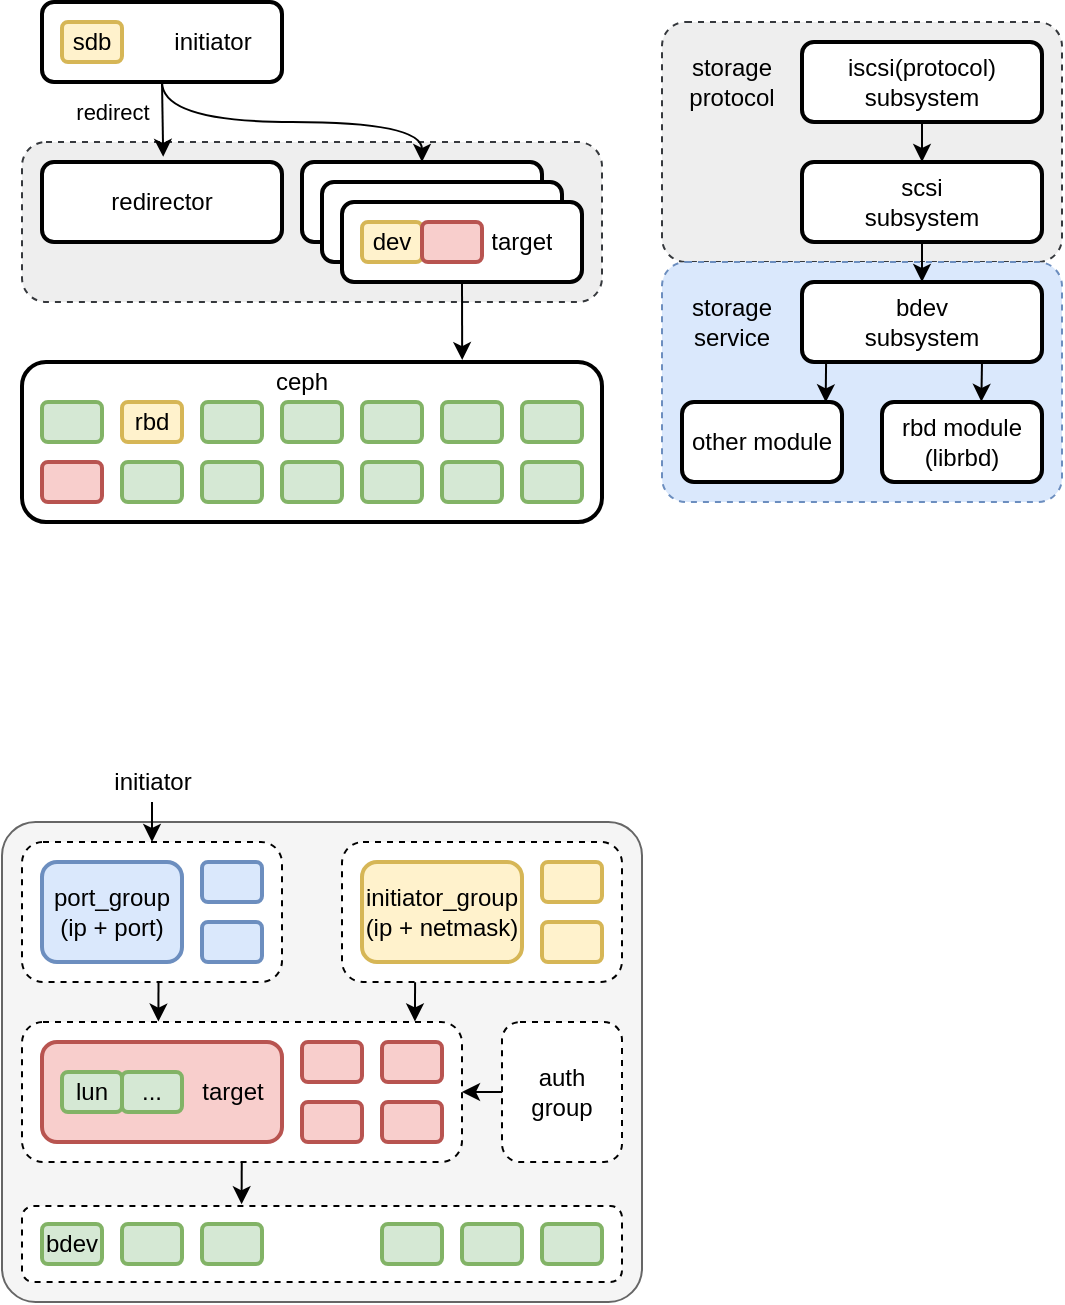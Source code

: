 <mxfile version="17.1.2" type="github" pages="3">
  <diagram id="i9xB6vIa-M3ynYu9pXNj" name="spdk_ceph">
    <mxGraphModel dx="677" dy="425" grid="1" gridSize="10" guides="1" tooltips="1" connect="1" arrows="1" fold="1" page="1" pageScale="1" pageWidth="827" pageHeight="1169" math="0" shadow="0">
      <root>
        <mxCell id="KVv1kEaTQHlU4v2rQUdV-0" />
        <mxCell id="KVv1kEaTQHlU4v2rQUdV-1" parent="KVv1kEaTQHlU4v2rQUdV-0" />
        <mxCell id="cXr7WVBPz9ogLk4yMUwH-47" value="" style="rounded=1;whiteSpace=wrap;html=1;strokeWidth=1;fillWeight=4;hachureGap=8;hachureAngle=45;sketch=0;shadow=0;fontSize=12;arcSize=7;fillColor=#f5f5f5;fontColor=#333333;strokeColor=#666666;" parent="KVv1kEaTQHlU4v2rQUdV-1" vertex="1">
          <mxGeometry x="30" y="470" width="320" height="240" as="geometry" />
        </mxCell>
        <mxCell id="0sue6VcQbt1Bg0ZOExd2-22" value="" style="edgeStyle=none;rounded=0;sketch=0;orthogonalLoop=1;jettySize=auto;html=1;entryX=0.366;entryY=-0.023;entryDx=0;entryDy=0;entryPerimeter=0;" edge="1" parent="KVv1kEaTQHlU4v2rQUdV-1" source="0sue6VcQbt1Bg0ZOExd2-10" target="cXr7WVBPz9ogLk4yMUwH-50">
          <mxGeometry relative="1" as="geometry">
            <mxPoint x="150" y="660" as="targetPoint" />
          </mxGeometry>
        </mxCell>
        <mxCell id="0sue6VcQbt1Bg0ZOExd2-10" value="" style="rounded=1;whiteSpace=wrap;html=1;strokeWidth=1;fillWeight=4;hachureGap=8;hachureAngle=45;sketch=0;shadow=0;fontSize=12;dashed=1;" vertex="1" parent="KVv1kEaTQHlU4v2rQUdV-1">
          <mxGeometry x="40" y="570" width="220" height="70" as="geometry" />
        </mxCell>
        <mxCell id="0sue6VcQbt1Bg0ZOExd2-15" style="edgeStyle=none;rounded=0;sketch=0;orthogonalLoop=1;jettySize=auto;html=1;entryX=0.31;entryY=-0.003;entryDx=0;entryDy=0;entryPerimeter=0;exitX=0.525;exitY=1;exitDx=0;exitDy=0;exitPerimeter=0;" edge="1" parent="KVv1kEaTQHlU4v2rQUdV-1" source="0sue6VcQbt1Bg0ZOExd2-7" target="0sue6VcQbt1Bg0ZOExd2-10">
          <mxGeometry relative="1" as="geometry" />
        </mxCell>
        <mxCell id="0sue6VcQbt1Bg0ZOExd2-7" value="" style="rounded=1;whiteSpace=wrap;html=1;strokeWidth=1;fillWeight=4;hachureGap=8;hachureAngle=45;sketch=0;shadow=0;fontSize=12;dashed=1;" vertex="1" parent="KVv1kEaTQHlU4v2rQUdV-1">
          <mxGeometry x="40" y="480" width="130" height="70" as="geometry" />
        </mxCell>
        <mxCell id="jMSZclvPMDg9KpN3KZ3v-12" value="" style="rounded=1;whiteSpace=wrap;html=1;strokeWidth=2;fillWeight=4;hachureGap=8;hachureAngle=45;sketch=0;shadow=0;fontSize=12;fillColor=#f8cecc;strokeColor=#b85450;" vertex="1" parent="KVv1kEaTQHlU4v2rQUdV-1">
          <mxGeometry x="50" y="580" width="120" height="50" as="geometry" />
        </mxCell>
        <mxCell id="Koe82VBvhuAH663OS3Ru-2" value="" style="rounded=1;whiteSpace=wrap;html=1;strokeWidth=1;fillWeight=4;hachureGap=8;hachureAngle=45;sketch=0;shadow=0;fontSize=12;dashed=1;fillColor=#eeeeee;strokeColor=#36393d;" vertex="1" parent="KVv1kEaTQHlU4v2rQUdV-1">
          <mxGeometry x="40" y="130" width="290" height="80" as="geometry" />
        </mxCell>
        <mxCell id="iyDkHT15qDth0Hbrwp5u-0" value="" style="rounded=1;whiteSpace=wrap;html=1;strokeWidth=1;fillWeight=4;hachureGap=8;hachureAngle=45;sketch=0;shadow=0;fontSize=12;arcSize=10;dashed=1;fillColor=#eeeeee;strokeColor=#36393d;" parent="KVv1kEaTQHlU4v2rQUdV-1" vertex="1">
          <mxGeometry x="360" y="70" width="200" height="120" as="geometry" />
        </mxCell>
        <mxCell id="8o0k4oYvMyt-2cOQT7aP-73" value="" style="rounded=1;whiteSpace=wrap;html=1;strokeWidth=1;fillWeight=4;hachureGap=8;hachureAngle=45;sketch=0;shadow=0;fontSize=12;arcSize=10;glass=0;strokeColor=#6c8ebf;dashed=1;fillColor=#dae8fc;" parent="KVv1kEaTQHlU4v2rQUdV-1" vertex="1">
          <mxGeometry x="360" y="190" width="200" height="120" as="geometry" />
        </mxCell>
        <mxCell id="8o0k4oYvMyt-2cOQT7aP-78" style="edgeStyle=orthogonalEdgeStyle;curved=1;rounded=0;sketch=0;orthogonalLoop=1;jettySize=auto;html=1;entryX=0.5;entryY=0;entryDx=0;entryDy=0;" parent="KVv1kEaTQHlU4v2rQUdV-1" source="8o0k4oYvMyt-2cOQT7aP-75" target="8o0k4oYvMyt-2cOQT7aP-77" edge="1">
          <mxGeometry relative="1" as="geometry" />
        </mxCell>
        <mxCell id="8o0k4oYvMyt-2cOQT7aP-75" value="iscsi(protocol)&lt;br&gt;subsystem" style="rounded=1;whiteSpace=wrap;html=1;strokeWidth=2;fillWeight=4;hachureGap=8;hachureAngle=45;sketch=0;shadow=0;fontSize=12;fontColor=#000000;fillColor=#FFFFFF;" parent="KVv1kEaTQHlU4v2rQUdV-1" vertex="1">
          <mxGeometry x="430" y="80" width="120" height="40" as="geometry" />
        </mxCell>
        <UserObject label="storage&lt;br&gt;protocol" placeholders="1" name="Variable" id="8o0k4oYvMyt-2cOQT7aP-76">
          <mxCell style="text;html=1;strokeColor=none;fillColor=none;align=center;verticalAlign=middle;whiteSpace=wrap;overflow=hidden;" parent="KVv1kEaTQHlU4v2rQUdV-1" vertex="1">
            <mxGeometry x="370" y="80" width="50" height="40" as="geometry" />
          </mxCell>
        </UserObject>
        <mxCell id="8o0k4oYvMyt-2cOQT7aP-80" style="edgeStyle=orthogonalEdgeStyle;curved=1;rounded=0;sketch=0;orthogonalLoop=1;jettySize=auto;html=1;entryX=0.5;entryY=0;entryDx=0;entryDy=0;" parent="KVv1kEaTQHlU4v2rQUdV-1" source="8o0k4oYvMyt-2cOQT7aP-77" target="8o0k4oYvMyt-2cOQT7aP-79" edge="1">
          <mxGeometry relative="1" as="geometry" />
        </mxCell>
        <mxCell id="8o0k4oYvMyt-2cOQT7aP-77" value="scsi&lt;br&gt;subsystem" style="rounded=1;whiteSpace=wrap;html=1;strokeWidth=2;fillWeight=4;hachureGap=8;hachureAngle=45;sketch=0;shadow=0;fontSize=12;fontColor=#000000;fillColor=#FFFFFF;" parent="KVv1kEaTQHlU4v2rQUdV-1" vertex="1">
          <mxGeometry x="430" y="140" width="120" height="40" as="geometry" />
        </mxCell>
        <mxCell id="8o0k4oYvMyt-2cOQT7aP-84" style="edgeStyle=orthogonalEdgeStyle;rounded=0;sketch=0;orthogonalLoop=1;jettySize=auto;html=1;curved=1;exitX=0.167;exitY=1.005;exitDx=0;exitDy=0;entryX=0.898;entryY=0.005;entryDx=0;entryDy=0;exitPerimeter=0;entryPerimeter=0;" parent="KVv1kEaTQHlU4v2rQUdV-1" target="8o0k4oYvMyt-2cOQT7aP-82" edge="1">
          <mxGeometry relative="1" as="geometry">
            <mxPoint x="442.04" y="240.2" as="sourcePoint" />
            <mxPoint x="441.52" y="263.24" as="targetPoint" />
          </mxGeometry>
        </mxCell>
        <mxCell id="8o0k4oYvMyt-2cOQT7aP-85" style="edgeStyle=orthogonalEdgeStyle;curved=1;rounded=0;sketch=0;orthogonalLoop=1;jettySize=auto;html=1;exitX=0.75;exitY=1;exitDx=0;exitDy=0;entryX=0.621;entryY=-0.003;entryDx=0;entryDy=0;entryPerimeter=0;" parent="KVv1kEaTQHlU4v2rQUdV-1" source="8o0k4oYvMyt-2cOQT7aP-79" target="8o0k4oYvMyt-2cOQT7aP-83" edge="1">
          <mxGeometry relative="1" as="geometry">
            <mxPoint x="490" y="241" as="sourcePoint" />
            <mxPoint x="477" y="259" as="targetPoint" />
            <Array as="points" />
          </mxGeometry>
        </mxCell>
        <mxCell id="8o0k4oYvMyt-2cOQT7aP-79" value="bdev&lt;br&gt;subsystem" style="rounded=1;whiteSpace=wrap;html=1;strokeWidth=2;fillWeight=4;hachureGap=8;hachureAngle=45;sketch=0;shadow=0;fontSize=12;fontColor=#000000;fillColor=#FFFFFF;" parent="KVv1kEaTQHlU4v2rQUdV-1" vertex="1">
          <mxGeometry x="430" y="200" width="120" height="40" as="geometry" />
        </mxCell>
        <UserObject label="storage&lt;br&gt;service" placeholders="1" name="Variable" id="8o0k4oYvMyt-2cOQT7aP-81">
          <mxCell style="text;html=1;strokeColor=none;fillColor=none;align=center;verticalAlign=middle;whiteSpace=wrap;overflow=hidden;" parent="KVv1kEaTQHlU4v2rQUdV-1" vertex="1">
            <mxGeometry x="370" y="200" width="50" height="40" as="geometry" />
          </mxCell>
        </UserObject>
        <mxCell id="8o0k4oYvMyt-2cOQT7aP-82" value="other module" style="rounded=1;whiteSpace=wrap;html=1;strokeWidth=2;fillWeight=4;hachureGap=8;hachureAngle=45;sketch=0;shadow=0;fontSize=12;fontColor=#000000;fillColor=#FFFFFF;" parent="KVv1kEaTQHlU4v2rQUdV-1" vertex="1">
          <mxGeometry x="370" y="260" width="80" height="40" as="geometry" />
        </mxCell>
        <mxCell id="8o0k4oYvMyt-2cOQT7aP-83" value="rbd module&lt;br&gt;(librbd)" style="rounded=1;whiteSpace=wrap;html=1;strokeWidth=2;fillWeight=4;hachureGap=8;hachureAngle=45;sketch=0;shadow=0;fontSize=12;fontColor=#000000;fillColor=#FFFFFF;" parent="KVv1kEaTQHlU4v2rQUdV-1" vertex="1">
          <mxGeometry x="470" y="260" width="80" height="40" as="geometry" />
        </mxCell>
        <mxCell id="cXr7WVBPz9ogLk4yMUwH-32" value="port_group&lt;br&gt;(ip + port)" style="rounded=1;whiteSpace=wrap;html=1;strokeWidth=2;fillWeight=4;hachureGap=8;hachureAngle=45;sketch=0;shadow=0;fontSize=12;fillColor=#dae8fc;strokeColor=#6c8ebf;" parent="KVv1kEaTQHlU4v2rQUdV-1" vertex="1">
          <mxGeometry x="50" y="490" width="70" height="50" as="geometry" />
        </mxCell>
        <mxCell id="0sue6VcQbt1Bg0ZOExd2-16" style="edgeStyle=none;rounded=0;sketch=0;orthogonalLoop=1;jettySize=auto;html=1;entryX=0.893;entryY=-0.004;entryDx=0;entryDy=0;entryPerimeter=0;exitX=0.261;exitY=1.002;exitDx=0;exitDy=0;exitPerimeter=0;" edge="1" parent="KVv1kEaTQHlU4v2rQUdV-1" source="cXr7WVBPz9ogLk4yMUwH-34" target="0sue6VcQbt1Bg0ZOExd2-10">
          <mxGeometry relative="1" as="geometry" />
        </mxCell>
        <mxCell id="cXr7WVBPz9ogLk4yMUwH-34" value="" style="rounded=1;whiteSpace=wrap;html=1;strokeWidth=1;fillWeight=4;hachureGap=8;hachureAngle=45;sketch=0;shadow=0;fontSize=12;fontColor=#000000;fillColor=#FFFFFF;dashed=1;" parent="KVv1kEaTQHlU4v2rQUdV-1" vertex="1">
          <mxGeometry x="200" y="480" width="140" height="70" as="geometry" />
        </mxCell>
        <mxCell id="cXr7WVBPz9ogLk4yMUwH-33" value="initiator_group&lt;br&gt;(ip + netmask)" style="rounded=1;whiteSpace=wrap;html=1;strokeWidth=2;fillWeight=4;hachureGap=8;hachureAngle=45;sketch=0;shadow=0;fontSize=12;fillColor=#fff2cc;strokeColor=#d6b656;" parent="KVv1kEaTQHlU4v2rQUdV-1" vertex="1">
          <mxGeometry x="210" y="490" width="80" height="50" as="geometry" />
        </mxCell>
        <mxCell id="cXr7WVBPz9ogLk4yMUwH-50" value="" style="rounded=1;whiteSpace=wrap;html=1;strokeWidth=1;fillWeight=1;hachureGap=4;hachureAngle=45;sketch=0;shadow=0;fontSize=12;dashed=1;" parent="KVv1kEaTQHlU4v2rQUdV-1" vertex="1">
          <mxGeometry x="40" y="662" width="300" height="38" as="geometry" />
        </mxCell>
        <mxCell id="8o0k4oYvMyt-2cOQT7aP-2" value="" style="rounded=1;whiteSpace=wrap;html=1;strokeWidth=2;fillWeight=4;hachureGap=8;hachureAngle=45;sketch=0;shadow=0;fontSize=12;" parent="KVv1kEaTQHlU4v2rQUdV-1" vertex="1">
          <mxGeometry x="50" y="60" width="120" height="40" as="geometry" />
        </mxCell>
        <mxCell id="8o0k4oYvMyt-2cOQT7aP-3" value="redirector" style="rounded=1;whiteSpace=wrap;html=1;strokeWidth=2;fillWeight=4;hachureGap=8;hachureAngle=45;sketch=0;shadow=0;fontSize=12;" parent="KVv1kEaTQHlU4v2rQUdV-1" vertex="1">
          <mxGeometry x="50" y="140" width="120" height="40" as="geometry" />
        </mxCell>
        <mxCell id="8o0k4oYvMyt-2cOQT7aP-7" style="edgeStyle=orthogonalEdgeStyle;rounded=0;orthogonalLoop=1;jettySize=auto;html=1;entryX=0.505;entryY=-0.065;entryDx=0;entryDy=0;entryPerimeter=0;curved=1;sketch=0;exitX=0.5;exitY=1;exitDx=0;exitDy=0;" parent="KVv1kEaTQHlU4v2rQUdV-1" source="8o0k4oYvMyt-2cOQT7aP-2" target="8o0k4oYvMyt-2cOQT7aP-3" edge="1">
          <mxGeometry x="40" y="40" as="geometry" />
        </mxCell>
        <mxCell id="8o0k4oYvMyt-2cOQT7aP-12" value="redirect" style="edgeLabel;html=1;align=center;verticalAlign=middle;resizable=0;points=[];" parent="8o0k4oYvMyt-2cOQT7aP-7" vertex="1" connectable="0">
          <mxGeometry x="-0.133" y="-4" relative="1" as="geometry">
            <mxPoint x="-22" y="-1" as="offset" />
          </mxGeometry>
        </mxCell>
        <mxCell id="8o0k4oYvMyt-2cOQT7aP-4" value="" style="rounded=1;whiteSpace=wrap;html=1;strokeWidth=2;fillWeight=4;hachureGap=8;hachureAngle=45;sketch=0;shadow=0;fontSize=12;fontColor=#000000;fillColor=#FFFFFF;" parent="KVv1kEaTQHlU4v2rQUdV-1" vertex="1">
          <mxGeometry x="180" y="140" width="120" height="40" as="geometry" />
        </mxCell>
        <mxCell id="8o0k4oYvMyt-2cOQT7aP-8" style="edgeStyle=orthogonalEdgeStyle;curved=1;rounded=0;sketch=0;orthogonalLoop=1;jettySize=auto;html=1;entryX=0.5;entryY=0;entryDx=0;entryDy=0;exitX=0.5;exitY=1;exitDx=0;exitDy=0;" parent="KVv1kEaTQHlU4v2rQUdV-1" source="8o0k4oYvMyt-2cOQT7aP-2" target="8o0k4oYvMyt-2cOQT7aP-4" edge="1">
          <mxGeometry x="40" y="40" as="geometry" />
        </mxCell>
        <mxCell id="8o0k4oYvMyt-2cOQT7aP-5" value="" style="rounded=1;whiteSpace=wrap;html=1;strokeWidth=2;fillWeight=4;hachureGap=8;hachureAngle=45;sketch=0;shadow=0;fontSize=12;fontColor=#000000;fillColor=#FFFFFF;" parent="KVv1kEaTQHlU4v2rQUdV-1" vertex="1">
          <mxGeometry x="190" y="150" width="120" height="40" as="geometry" />
        </mxCell>
        <mxCell id="8o0k4oYvMyt-2cOQT7aP-6" value="" style="rounded=1;whiteSpace=wrap;html=1;strokeWidth=2;fillWeight=4;hachureGap=8;hachureAngle=45;sketch=0;shadow=0;fontSize=12;fontColor=#000000;fillColor=#FFFFFF;" parent="KVv1kEaTQHlU4v2rQUdV-1" vertex="1">
          <mxGeometry x="200" y="160" width="120" height="40" as="geometry" />
        </mxCell>
        <mxCell id="8o0k4oYvMyt-2cOQT7aP-9" value="" style="rounded=1;whiteSpace=wrap;html=1;strokeWidth=2;fillWeight=4;hachureGap=8;hachureAngle=45;sketch=0;shadow=0;fontSize=12;fontColor=#000000;fillColor=#FFFFFF;" parent="KVv1kEaTQHlU4v2rQUdV-1" vertex="1">
          <mxGeometry x="40" y="240" width="290" height="80" as="geometry" />
        </mxCell>
        <mxCell id="8o0k4oYvMyt-2cOQT7aP-11" style="edgeStyle=orthogonalEdgeStyle;curved=1;rounded=0;sketch=0;orthogonalLoop=1;jettySize=auto;html=1;entryX=0.759;entryY=-0.012;entryDx=0;entryDy=0;entryPerimeter=0;" parent="KVv1kEaTQHlU4v2rQUdV-1" source="8o0k4oYvMyt-2cOQT7aP-6" target="8o0k4oYvMyt-2cOQT7aP-9" edge="1">
          <mxGeometry x="40" y="40" as="geometry" />
        </mxCell>
        <UserObject label="ceph" placeholders="1" name="Variable" id="8o0k4oYvMyt-2cOQT7aP-13">
          <mxCell style="text;html=1;strokeColor=none;fillColor=none;align=center;verticalAlign=middle;whiteSpace=wrap;overflow=hidden;" parent="KVv1kEaTQHlU4v2rQUdV-1" vertex="1">
            <mxGeometry x="160" y="240" width="40" height="20" as="geometry" />
          </mxCell>
        </UserObject>
        <mxCell id="8o0k4oYvMyt-2cOQT7aP-15" value="" style="rounded=1;whiteSpace=wrap;html=1;strokeWidth=2;fillWeight=1;hachureGap=4;hachureAngle=45;sketch=0;shadow=0;fontSize=12;fillColor=#d5e8d4;strokeColor=#82b366;" parent="KVv1kEaTQHlU4v2rQUdV-1" vertex="1">
          <mxGeometry x="50" y="260" width="30" height="20" as="geometry" />
        </mxCell>
        <mxCell id="8o0k4oYvMyt-2cOQT7aP-16" value="" style="rounded=1;whiteSpace=wrap;html=1;strokeWidth=2;fillWeight=1;hachureGap=4;hachureAngle=45;sketch=0;shadow=0;fontSize=12;fillColor=#f8cecc;strokeColor=#b85450;" parent="KVv1kEaTQHlU4v2rQUdV-1" vertex="1">
          <mxGeometry x="50" y="290" width="30" height="20" as="geometry" />
        </mxCell>
        <mxCell id="8o0k4oYvMyt-2cOQT7aP-17" value="rbd" style="rounded=1;whiteSpace=wrap;html=1;strokeWidth=2;fillWeight=1;hachureGap=4;hachureAngle=45;sketch=0;shadow=0;fontSize=12;fillColor=#fff2cc;strokeColor=#d6b656;" parent="KVv1kEaTQHlU4v2rQUdV-1" vertex="1">
          <mxGeometry x="90" y="260" width="30" height="20" as="geometry" />
        </mxCell>
        <mxCell id="8o0k4oYvMyt-2cOQT7aP-40" value="dev" style="rounded=1;whiteSpace=wrap;html=1;strokeWidth=2;fillWeight=1;hachureGap=4;hachureAngle=45;sketch=0;shadow=0;fontSize=12;fillColor=#fff2cc;strokeColor=#d6b656;" parent="KVv1kEaTQHlU4v2rQUdV-1" vertex="1">
          <mxGeometry x="210" y="170" width="30" height="20" as="geometry" />
        </mxCell>
        <mxCell id="8o0k4oYvMyt-2cOQT7aP-41" value="" style="rounded=1;whiteSpace=wrap;html=1;strokeWidth=2;fillWeight=1;hachureGap=4;hachureAngle=45;sketch=0;shadow=0;fontSize=12;fillColor=#f8cecc;strokeColor=#b85450;" parent="KVv1kEaTQHlU4v2rQUdV-1" vertex="1">
          <mxGeometry x="240" y="170" width="30" height="20" as="geometry" />
        </mxCell>
        <UserObject label="target" placeholders="1" name="Variable" id="8o0k4oYvMyt-2cOQT7aP-43">
          <mxCell style="text;html=1;strokeColor=none;fillColor=none;align=center;verticalAlign=middle;whiteSpace=wrap;overflow=hidden;" parent="KVv1kEaTQHlU4v2rQUdV-1" vertex="1">
            <mxGeometry x="270" y="170" width="40" height="20" as="geometry" />
          </mxCell>
        </UserObject>
        <mxCell id="8o0k4oYvMyt-2cOQT7aP-44" value="sdb" style="rounded=1;whiteSpace=wrap;html=1;strokeWidth=2;fillWeight=1;hachureGap=4;hachureAngle=45;sketch=0;shadow=0;fontSize=12;fillColor=#fff2cc;strokeColor=#d6b656;" parent="KVv1kEaTQHlU4v2rQUdV-1" vertex="1">
          <mxGeometry x="60" y="70" width="30" height="20" as="geometry" />
        </mxCell>
        <mxCell id="cXr7WVBPz9ogLk4yMUwH-65" value="initiator" style="text;html=1;align=center;verticalAlign=middle;resizable=0;points=[];autosize=1;strokeColor=none;" parent="KVv1kEaTQHlU4v2rQUdV-1" vertex="1">
          <mxGeometry x="110" y="70" width="50" height="20" as="geometry" />
        </mxCell>
        <mxCell id="Koe82VBvhuAH663OS3Ru-3" value="" style="rounded=1;whiteSpace=wrap;html=1;strokeWidth=2;fillWeight=1;hachureGap=4;hachureAngle=45;sketch=0;shadow=0;fontSize=12;fillColor=#d5e8d4;strokeColor=#82b366;" vertex="1" parent="KVv1kEaTQHlU4v2rQUdV-1">
          <mxGeometry x="130" y="260" width="30" height="20" as="geometry" />
        </mxCell>
        <mxCell id="Koe82VBvhuAH663OS3Ru-4" value="" style="rounded=1;whiteSpace=wrap;html=1;strokeWidth=2;fillWeight=1;hachureGap=4;hachureAngle=45;sketch=0;shadow=0;fontSize=12;fillColor=#d5e8d4;strokeColor=#82b366;" vertex="1" parent="KVv1kEaTQHlU4v2rQUdV-1">
          <mxGeometry x="170" y="260" width="30" height="20" as="geometry" />
        </mxCell>
        <mxCell id="Koe82VBvhuAH663OS3Ru-5" value="" style="rounded=1;whiteSpace=wrap;html=1;strokeWidth=2;fillWeight=1;hachureGap=4;hachureAngle=45;sketch=0;shadow=0;fontSize=12;fillColor=#d5e8d4;strokeColor=#82b366;" vertex="1" parent="KVv1kEaTQHlU4v2rQUdV-1">
          <mxGeometry x="210" y="260" width="30" height="20" as="geometry" />
        </mxCell>
        <mxCell id="Koe82VBvhuAH663OS3Ru-6" value="" style="rounded=1;whiteSpace=wrap;html=1;strokeWidth=2;fillWeight=1;hachureGap=4;hachureAngle=45;sketch=0;shadow=0;fontSize=12;fillColor=#d5e8d4;strokeColor=#82b366;" vertex="1" parent="KVv1kEaTQHlU4v2rQUdV-1">
          <mxGeometry x="250" y="260" width="30" height="20" as="geometry" />
        </mxCell>
        <mxCell id="Koe82VBvhuAH663OS3Ru-7" value="" style="rounded=1;whiteSpace=wrap;html=1;strokeWidth=2;fillWeight=1;hachureGap=4;hachureAngle=45;sketch=0;shadow=0;fontSize=12;fillColor=#d5e8d4;strokeColor=#82b366;" vertex="1" parent="KVv1kEaTQHlU4v2rQUdV-1">
          <mxGeometry x="290" y="260" width="30" height="20" as="geometry" />
        </mxCell>
        <mxCell id="Koe82VBvhuAH663OS3Ru-8" value="" style="rounded=1;whiteSpace=wrap;html=1;strokeWidth=2;fillWeight=1;hachureGap=4;hachureAngle=45;sketch=0;shadow=0;fontSize=12;fillColor=#d5e8d4;strokeColor=#82b366;" vertex="1" parent="KVv1kEaTQHlU4v2rQUdV-1">
          <mxGeometry x="90" y="290" width="30" height="20" as="geometry" />
        </mxCell>
        <mxCell id="Koe82VBvhuAH663OS3Ru-9" value="" style="rounded=1;whiteSpace=wrap;html=1;strokeWidth=2;fillWeight=1;hachureGap=4;hachureAngle=45;sketch=0;shadow=0;fontSize=12;fillColor=#d5e8d4;strokeColor=#82b366;" vertex="1" parent="KVv1kEaTQHlU4v2rQUdV-1">
          <mxGeometry x="130" y="290" width="30" height="20" as="geometry" />
        </mxCell>
        <mxCell id="Koe82VBvhuAH663OS3Ru-10" value="" style="rounded=1;whiteSpace=wrap;html=1;strokeWidth=2;fillWeight=1;hachureGap=4;hachureAngle=45;sketch=0;shadow=0;fontSize=12;fillColor=#d5e8d4;strokeColor=#82b366;" vertex="1" parent="KVv1kEaTQHlU4v2rQUdV-1">
          <mxGeometry x="170" y="290" width="30" height="20" as="geometry" />
        </mxCell>
        <mxCell id="Koe82VBvhuAH663OS3Ru-11" value="" style="rounded=1;whiteSpace=wrap;html=1;strokeWidth=2;fillWeight=1;hachureGap=4;hachureAngle=45;sketch=0;shadow=0;fontSize=12;fillColor=#d5e8d4;strokeColor=#82b366;" vertex="1" parent="KVv1kEaTQHlU4v2rQUdV-1">
          <mxGeometry x="210" y="290" width="30" height="20" as="geometry" />
        </mxCell>
        <mxCell id="Koe82VBvhuAH663OS3Ru-12" value="" style="rounded=1;whiteSpace=wrap;html=1;strokeWidth=2;fillWeight=1;hachureGap=4;hachureAngle=45;sketch=0;shadow=0;fontSize=12;fillColor=#d5e8d4;strokeColor=#82b366;" vertex="1" parent="KVv1kEaTQHlU4v2rQUdV-1">
          <mxGeometry x="250" y="290" width="30" height="20" as="geometry" />
        </mxCell>
        <mxCell id="Koe82VBvhuAH663OS3Ru-13" value="" style="rounded=1;whiteSpace=wrap;html=1;strokeWidth=2;fillWeight=1;hachureGap=4;hachureAngle=45;sketch=0;shadow=0;fontSize=12;fillColor=#d5e8d4;strokeColor=#82b366;" vertex="1" parent="KVv1kEaTQHlU4v2rQUdV-1">
          <mxGeometry x="290" y="290" width="30" height="20" as="geometry" />
        </mxCell>
        <mxCell id="0sue6VcQbt1Bg0ZOExd2-21" value="" style="edgeStyle=none;rounded=0;sketch=0;orthogonalLoop=1;jettySize=auto;html=1;entryX=1;entryY=0.5;entryDx=0;entryDy=0;" edge="1" parent="KVv1kEaTQHlU4v2rQUdV-1" source="jMSZclvPMDg9KpN3KZ3v-10" target="0sue6VcQbt1Bg0ZOExd2-10">
          <mxGeometry relative="1" as="geometry" />
        </mxCell>
        <mxCell id="jMSZclvPMDg9KpN3KZ3v-10" value="auth&lt;br&gt;group" style="rounded=1;whiteSpace=wrap;html=1;strokeWidth=1;fillWeight=4;hachureGap=8;hachureAngle=45;sketch=0;shadow=0;fontSize=12;fontColor=#000000;fillColor=#FFFFFF;dashed=1;" vertex="1" parent="KVv1kEaTQHlU4v2rQUdV-1">
          <mxGeometry x="280" y="570" width="60" height="70" as="geometry" />
        </mxCell>
        <mxCell id="cXr7WVBPz9ogLk4yMUwH-42" value="lun" style="rounded=1;whiteSpace=wrap;html=1;strokeWidth=2;fillWeight=1;hachureGap=4;hachureAngle=45;sketch=0;shadow=0;fontSize=12;fillColor=#d5e8d4;strokeColor=#82b366;" parent="KVv1kEaTQHlU4v2rQUdV-1" vertex="1">
          <mxGeometry x="60" y="595" width="30" height="20" as="geometry" />
        </mxCell>
        <mxCell id="cXr7WVBPz9ogLk4yMUwH-45" value="..." style="rounded=1;whiteSpace=wrap;html=1;strokeWidth=2;fillWeight=1;hachureGap=4;hachureAngle=45;sketch=0;shadow=0;fontSize=12;fillColor=#d5e8d4;strokeColor=#82b366;" parent="KVv1kEaTQHlU4v2rQUdV-1" vertex="1">
          <mxGeometry x="90" y="595" width="30" height="20" as="geometry" />
        </mxCell>
        <mxCell id="cXr7WVBPz9ogLk4yMUwH-44" value="target" style="text;html=1;align=center;verticalAlign=middle;resizable=0;points=[];autosize=1;strokeColor=none;" parent="KVv1kEaTQHlU4v2rQUdV-1" vertex="1">
          <mxGeometry x="120" y="595" width="50" height="20" as="geometry" />
        </mxCell>
        <mxCell id="0sue6VcQbt1Bg0ZOExd2-0" value="" style="rounded=1;whiteSpace=wrap;html=1;strokeWidth=2;fillWeight=1;hachureGap=4;hachureAngle=45;sketch=0;shadow=0;fontSize=12;fillColor=#d5e8d4;strokeColor=#82b366;" vertex="1" parent="KVv1kEaTQHlU4v2rQUdV-1">
          <mxGeometry x="220" y="671" width="30" height="20" as="geometry" />
        </mxCell>
        <mxCell id="0sue6VcQbt1Bg0ZOExd2-1" value="" style="rounded=1;whiteSpace=wrap;html=1;strokeWidth=2;fillWeight=1;hachureGap=4;hachureAngle=45;sketch=0;shadow=0;fontSize=12;fillColor=#d5e8d4;strokeColor=#82b366;" vertex="1" parent="KVv1kEaTQHlU4v2rQUdV-1">
          <mxGeometry x="260" y="671" width="30" height="20" as="geometry" />
        </mxCell>
        <mxCell id="0sue6VcQbt1Bg0ZOExd2-2" value="" style="rounded=1;whiteSpace=wrap;html=1;strokeWidth=2;fillWeight=1;hachureGap=4;hachureAngle=45;sketch=0;shadow=0;fontSize=12;fillColor=#d5e8d4;strokeColor=#82b366;" vertex="1" parent="KVv1kEaTQHlU4v2rQUdV-1">
          <mxGeometry x="300" y="671" width="30" height="20" as="geometry" />
        </mxCell>
        <mxCell id="0sue6VcQbt1Bg0ZOExd2-4" value="" style="rounded=1;whiteSpace=wrap;html=1;strokeWidth=2;fillWeight=1;hachureGap=4;hachureAngle=45;sketch=0;shadow=0;fontSize=12;fillColor=#dae8fc;strokeColor=#6c8ebf;" vertex="1" parent="KVv1kEaTQHlU4v2rQUdV-1">
          <mxGeometry x="130" y="490" width="30" height="20" as="geometry" />
        </mxCell>
        <mxCell id="0sue6VcQbt1Bg0ZOExd2-5" value="" style="rounded=1;whiteSpace=wrap;html=1;strokeWidth=2;fillWeight=1;hachureGap=4;hachureAngle=45;sketch=0;shadow=0;fontSize=12;fillColor=#dae8fc;strokeColor=#6c8ebf;" vertex="1" parent="KVv1kEaTQHlU4v2rQUdV-1">
          <mxGeometry x="130" y="520" width="30" height="20" as="geometry" />
        </mxCell>
        <mxCell id="0sue6VcQbt1Bg0ZOExd2-8" value="" style="rounded=1;whiteSpace=wrap;html=1;strokeWidth=2;fillWeight=1;hachureGap=4;hachureAngle=45;sketch=0;shadow=0;fontSize=12;fillColor=#fff2cc;strokeColor=#d6b656;" vertex="1" parent="KVv1kEaTQHlU4v2rQUdV-1">
          <mxGeometry x="300" y="490" width="30" height="20" as="geometry" />
        </mxCell>
        <mxCell id="0sue6VcQbt1Bg0ZOExd2-9" value="" style="rounded=1;whiteSpace=wrap;html=1;strokeWidth=2;fillWeight=1;hachureGap=4;hachureAngle=45;sketch=0;shadow=0;fontSize=12;fillColor=#fff2cc;strokeColor=#d6b656;" vertex="1" parent="KVv1kEaTQHlU4v2rQUdV-1">
          <mxGeometry x="300" y="520" width="30" height="20" as="geometry" />
        </mxCell>
        <mxCell id="0sue6VcQbt1Bg0ZOExd2-11" value="bdev" style="rounded=1;whiteSpace=wrap;html=1;strokeWidth=2;fillWeight=1;hachureGap=4;hachureAngle=45;sketch=0;shadow=0;fontSize=12;fillColor=#d5e8d4;strokeColor=#82b366;" vertex="1" parent="KVv1kEaTQHlU4v2rQUdV-1">
          <mxGeometry x="50" y="671" width="30" height="20" as="geometry" />
        </mxCell>
        <mxCell id="0sue6VcQbt1Bg0ZOExd2-12" value="" style="rounded=1;whiteSpace=wrap;html=1;strokeWidth=2;fillWeight=1;hachureGap=4;hachureAngle=45;sketch=0;shadow=0;fontSize=12;fillColor=#d5e8d4;strokeColor=#82b366;" vertex="1" parent="KVv1kEaTQHlU4v2rQUdV-1">
          <mxGeometry x="90" y="671" width="30" height="20" as="geometry" />
        </mxCell>
        <mxCell id="0sue6VcQbt1Bg0ZOExd2-13" value="" style="rounded=1;whiteSpace=wrap;html=1;strokeWidth=2;fillWeight=1;hachureGap=4;hachureAngle=45;sketch=0;shadow=0;fontSize=12;fillColor=#d5e8d4;strokeColor=#82b366;" vertex="1" parent="KVv1kEaTQHlU4v2rQUdV-1">
          <mxGeometry x="130" y="671" width="30" height="20" as="geometry" />
        </mxCell>
        <mxCell id="0sue6VcQbt1Bg0ZOExd2-17" value="" style="rounded=1;whiteSpace=wrap;html=1;strokeWidth=2;fillWeight=1;hachureGap=4;hachureAngle=45;sketch=0;shadow=0;fontSize=12;fillColor=#f8cecc;strokeColor=#b85450;" vertex="1" parent="KVv1kEaTQHlU4v2rQUdV-1">
          <mxGeometry x="180" y="580" width="30" height="20" as="geometry" />
        </mxCell>
        <mxCell id="0sue6VcQbt1Bg0ZOExd2-18" value="" style="rounded=1;whiteSpace=wrap;html=1;strokeWidth=2;fillWeight=1;hachureGap=4;hachureAngle=45;sketch=0;shadow=0;fontSize=12;fillColor=#f8cecc;strokeColor=#b85450;" vertex="1" parent="KVv1kEaTQHlU4v2rQUdV-1">
          <mxGeometry x="220" y="580" width="30" height="20" as="geometry" />
        </mxCell>
        <mxCell id="0sue6VcQbt1Bg0ZOExd2-19" value="" style="rounded=1;whiteSpace=wrap;html=1;strokeWidth=2;fillWeight=1;hachureGap=4;hachureAngle=45;sketch=0;shadow=0;fontSize=12;fillColor=#f8cecc;strokeColor=#b85450;" vertex="1" parent="KVv1kEaTQHlU4v2rQUdV-1">
          <mxGeometry x="180" y="610" width="30" height="20" as="geometry" />
        </mxCell>
        <mxCell id="0sue6VcQbt1Bg0ZOExd2-20" value="" style="rounded=1;whiteSpace=wrap;html=1;strokeWidth=2;fillWeight=1;hachureGap=4;hachureAngle=45;sketch=0;shadow=0;fontSize=12;fillColor=#f8cecc;strokeColor=#b85450;" vertex="1" parent="KVv1kEaTQHlU4v2rQUdV-1">
          <mxGeometry x="220" y="610" width="30" height="20" as="geometry" />
        </mxCell>
        <mxCell id="0sue6VcQbt1Bg0ZOExd2-24" style="edgeStyle=none;rounded=0;sketch=0;orthogonalLoop=1;jettySize=auto;html=1;entryX=0.5;entryY=0;entryDx=0;entryDy=0;" edge="1" parent="KVv1kEaTQHlU4v2rQUdV-1" source="0sue6VcQbt1Bg0ZOExd2-23" target="0sue6VcQbt1Bg0ZOExd2-7">
          <mxGeometry relative="1" as="geometry" />
        </mxCell>
        <mxCell id="0sue6VcQbt1Bg0ZOExd2-23" value="initiator" style="text;html=1;align=center;verticalAlign=middle;resizable=0;points=[];autosize=1;strokeColor=none;fillColor=none;" vertex="1" parent="KVv1kEaTQHlU4v2rQUdV-1">
          <mxGeometry x="80" y="440" width="50" height="20" as="geometry" />
        </mxCell>
      </root>
    </mxGraphModel>
  </diagram>
  <diagram id="7ZrXDIY8aJeda-TxgVgn" name="spdk iscsi gateway">
    <mxGraphModel dx="813" dy="510" grid="0" gridSize="10" guides="1" tooltips="1" connect="1" arrows="1" fold="1" page="1" pageScale="1" pageWidth="827" pageHeight="1169" math="0" shadow="0">
      <root>
        <mxCell id="3yO276qXORORyjHlByuQ-0" />
        <mxCell id="3yO276qXORORyjHlByuQ-1" parent="3yO276qXORORyjHlByuQ-0" />
        <mxCell id="DhMUQ044NfY1D707BUXg-39" value="" style="rounded=1;whiteSpace=wrap;html=1;strokeWidth=2;fillWeight=1;hachureGap=4;hachureAngle=45;sketch=0;shadow=0;fontSize=12;dashed=1;arcSize=4;" parent="3yO276qXORORyjHlByuQ-1" vertex="1">
          <mxGeometry x="140" y="190" width="440" height="350" as="geometry" />
        </mxCell>
        <mxCell id="LJ9LbYi5nUDe2BTZBcCC-35" value="" style="rounded=1;whiteSpace=wrap;html=1;strokeWidth=2;fillWeight=1;hachureGap=4;hachureAngle=45;sketch=0;shadow=0;fontSize=12;fillColor=#d5e8d4;strokeColor=#82b366;" parent="3yO276qXORORyjHlByuQ-1" vertex="1">
          <mxGeometry x="150" y="320" width="140" height="130" as="geometry" />
        </mxCell>
        <mxCell id="DhMUQ044NfY1D707BUXg-36" value="RPC HTTP Proxy" style="rounded=1;whiteSpace=wrap;html=1;strokeWidth=2;fillWeight=1;hachureGap=4;hachureAngle=45;sketch=0;shadow=0;fontSize=12;fillColor=#f8cecc;strokeColor=#b85450;" parent="3yO276qXORORyjHlByuQ-1" vertex="1">
          <mxGeometry x="160" y="360" width="120" height="40" as="geometry" />
        </mxCell>
        <mxCell id="nBhkvVXYHnpfuIb-Load-1" value="" style="rounded=1;whiteSpace=wrap;html=1;strokeWidth=2;fillWeight=1;hachureGap=4;hachureAngle=45;sketch=0;shadow=0;fontSize=12;fillColor=#dae8fc;strokeColor=default;" parent="3yO276qXORORyjHlByuQ-1" vertex="1">
          <mxGeometry x="150" y="200" width="420" height="90" as="geometry" />
        </mxCell>
        <mxCell id="IwGDmkBLfWBRffCewWxz-0" value="" style="rounded=1;whiteSpace=wrap;html=1;strokeWidth=2;fillWeight=1;hachureGap=4;hachureAngle=45;sketch=0;shadow=0;fontSize=12;fillColor=#f5f5f5;strokeColor=#666666;fontColor=#333333;" vertex="1" parent="3yO276qXORORyjHlByuQ-1">
          <mxGeometry x="430" y="480" width="140" height="40" as="geometry" />
        </mxCell>
        <mxCell id="LJ9LbYi5nUDe2BTZBcCC-18" value="" style="rounded=1;whiteSpace=wrap;html=1;strokeWidth=2;fillWeight=1;hachureGap=4;hachureAngle=45;sketch=0;shadow=0;fontSize=12;fillColor=#f5f5f5;strokeColor=#666666;fontColor=#333333;" parent="3yO276qXORORyjHlByuQ-1" vertex="1">
          <mxGeometry x="430" y="320" width="140" height="130" as="geometry" />
        </mxCell>
        <mxCell id="DhMUQ044NfY1D707BUXg-22" style="edgeStyle=orthogonalEdgeStyle;curved=1;rounded=0;sketch=0;orthogonalLoop=1;jettySize=auto;html=1;entryX=0;entryY=0.5;entryDx=0;entryDy=0;startArrow=classic;startFill=1;endArrow=none;endFill=0;" parent="3yO276qXORORyjHlByuQ-1" edge="1">
          <mxGeometry relative="1" as="geometry">
            <mxPoint x="290" y="385.0" as="sourcePoint" />
            <mxPoint x="430" y="385.0" as="targetPoint" />
          </mxGeometry>
        </mxCell>
        <mxCell id="DhMUQ044NfY1D707BUXg-30" style="edgeStyle=orthogonalEdgeStyle;curved=1;rounded=0;sketch=0;orthogonalLoop=1;jettySize=auto;html=1;startArrow=none;startFill=0;" parent="3yO276qXORORyjHlByuQ-1" edge="1">
          <mxGeometry relative="1" as="geometry">
            <mxPoint x="120" y="385" as="targetPoint" />
            <mxPoint x="150" y="385.0" as="sourcePoint" />
          </mxGeometry>
        </mxCell>
        <mxCell id="DhMUQ044NfY1D707BUXg-23" style="edgeStyle=orthogonalEdgeStyle;curved=1;rounded=0;sketch=0;orthogonalLoop=1;jettySize=auto;html=1;entryX=0.5;entryY=0;entryDx=0;entryDy=0;startArrow=none;startFill=0;" parent="3yO276qXORORyjHlByuQ-1" edge="1">
          <mxGeometry relative="1" as="geometry">
            <mxPoint x="500" y="291" as="sourcePoint" />
            <Array as="points" />
            <mxPoint x="500" y="320.0" as="targetPoint" />
          </mxGeometry>
        </mxCell>
        <mxCell id="DhMUQ044NfY1D707BUXg-29" style="edgeStyle=orthogonalEdgeStyle;curved=1;rounded=0;sketch=0;orthogonalLoop=1;jettySize=auto;html=1;startArrow=none;startFill=0;entryX=1.02;entryY=0.223;entryDx=0;entryDy=0;entryPerimeter=0;" parent="3yO276qXORORyjHlByuQ-1" target="DhMUQ044NfY1D707BUXg-28" edge="1">
          <mxGeometry relative="1" as="geometry">
            <mxPoint x="121" y="245" as="targetPoint" />
            <mxPoint x="150" y="245.029" as="sourcePoint" />
          </mxGeometry>
        </mxCell>
        <mxCell id="LJ9LbYi5nUDe2BTZBcCC-10" style="edgeStyle=orthogonalEdgeStyle;rounded=0;orthogonalLoop=1;jettySize=auto;html=1;entryX=0.5;entryY=0;entryDx=0;entryDy=0;sketch=0;curved=1;exitX=0.168;exitY=1.016;exitDx=0;exitDy=0;exitPerimeter=0;" parent="3yO276qXORORyjHlByuQ-1" edge="1">
          <mxGeometry relative="1" as="geometry">
            <mxPoint x="220" y="320.0" as="targetPoint" />
            <mxPoint x="220.56" y="291.44" as="sourcePoint" />
          </mxGeometry>
        </mxCell>
        <mxCell id="DhMUQ044NfY1D707BUXg-8" style="edgeStyle=orthogonalEdgeStyle;rounded=0;sketch=0;orthogonalLoop=1;jettySize=auto;html=1;curved=1;exitX=0.036;exitY=0.22;exitDx=0;exitDy=0;exitPerimeter=0;entryX=1.001;entryY=0.486;entryDx=0;entryDy=0;entryPerimeter=0;" parent="3yO276qXORORyjHlByuQ-1" source="DhMUQ044NfY1D707BUXg-7" edge="1" target="nBhkvVXYHnpfuIb-Load-1">
          <mxGeometry relative="1" as="geometry">
            <mxPoint x="570" y="251" as="targetPoint" />
            <Array as="points" />
          </mxGeometry>
        </mxCell>
        <mxCell id="DhMUQ044NfY1D707BUXg-25" style="rounded=0;sketch=0;orthogonalLoop=1;jettySize=auto;html=1;startArrow=none;startFill=0;entryX=0.964;entryY=0;entryDx=0;entryDy=0;entryPerimeter=0;" parent="3yO276qXORORyjHlByuQ-1" source="DhMUQ044NfY1D707BUXg-7" target="DhMUQ044NfY1D707BUXg-24" edge="1">
          <mxGeometry relative="1" as="geometry">
            <mxPoint x="615" y="543" as="targetPoint" />
          </mxGeometry>
        </mxCell>
        <mxCell id="DhMUQ044NfY1D707BUXg-40" style="edgeStyle=orthogonalEdgeStyle;curved=1;rounded=0;sketch=0;orthogonalLoop=1;jettySize=auto;html=1;entryX=1.004;entryY=0.036;entryDx=0;entryDy=0;entryPerimeter=0;startArrow=none;startFill=0;endArrow=classic;endFill=1;" parent="3yO276qXORORyjHlByuQ-1" target="DhMUQ044NfY1D707BUXg-28" edge="1">
          <mxGeometry relative="1" as="geometry">
            <mxPoint x="600" y="174" as="sourcePoint" />
          </mxGeometry>
        </mxCell>
        <mxCell id="DhMUQ044NfY1D707BUXg-7" value="MG" style="rounded=1;whiteSpace=wrap;html=1;strokeWidth=2;fillWeight=1;hachureGap=4;hachureAngle=45;sketch=0;shadow=0;fontSize=12;fillColor=#fff2cc;strokeColor=#d6b656;" parent="3yO276qXORORyjHlByuQ-1" vertex="1">
          <mxGeometry x="600" y="160" width="40" height="380" as="geometry" />
        </mxCell>
        <mxCell id="LJ9LbYi5nUDe2BTZBcCC-12" style="edgeStyle=orthogonalEdgeStyle;curved=1;rounded=0;sketch=0;orthogonalLoop=1;jettySize=auto;html=1;entryX=1;entryY=0.5;entryDx=0;entryDy=0;" parent="3yO276qXORORyjHlByuQ-1" target="LJ9LbYi5nUDe2BTZBcCC-32" edge="1">
          <mxGeometry relative="1" as="geometry">
            <mxPoint x="430" y="385.0" as="sourcePoint" />
            <mxPoint x="300" y="510" as="targetPoint" />
          </mxGeometry>
        </mxCell>
        <mxCell id="IwGDmkBLfWBRffCewWxz-6" style="rounded=0;sketch=0;orthogonalLoop=1;jettySize=auto;html=1;entryX=0.5;entryY=1;entryDx=0;entryDy=0;exitX=0.732;exitY=-0.027;exitDx=0;exitDy=0;exitPerimeter=0;" edge="1" parent="3yO276qXORORyjHlByuQ-1" source="DhMUQ044NfY1D707BUXg-24" target="LJ9LbYi5nUDe2BTZBcCC-22">
          <mxGeometry relative="1" as="geometry" />
        </mxCell>
        <mxCell id="DhMUQ044NfY1D707BUXg-24" value="iSCSI initiator" style="rounded=1;whiteSpace=wrap;html=1;strokeWidth=2;fillWeight=1;hachureGap=4;hachureAngle=45;sketch=0;shadow=0;fontSize=12;fillColor=#fff2cc;strokeColor=#d6b656;" parent="3yO276qXORORyjHlByuQ-1" vertex="1">
          <mxGeometry x="80" y="560" width="560" height="40" as="geometry" />
        </mxCell>
        <mxCell id="DhMUQ044NfY1D707BUXg-28" value="Ceph&lt;br&gt;Cluster" style="rounded=1;whiteSpace=wrap;html=1;strokeWidth=2;fillWeight=1;hachureGap=4;hachureAngle=45;sketch=0;shadow=0;fontSize=12;fillColor=#e1d5e7;strokeColor=#9673a6;" parent="3yO276qXORORyjHlByuQ-1" vertex="1">
          <mxGeometry x="80" y="160" width="40" height="380" as="geometry" />
        </mxCell>
        <mxCell id="DhMUQ044NfY1D707BUXg-41" value="librbd" style="text;html=1;align=center;verticalAlign=middle;resizable=0;points=[];autosize=1;strokeColor=none;" parent="3yO276qXORORyjHlByuQ-1" vertex="1">
          <mxGeometry x="340" y="150" width="40" height="20" as="geometry" />
        </mxCell>
        <mxCell id="LJ9LbYi5nUDe2BTZBcCC-13" value="redirect" style="text;html=1;align=center;verticalAlign=middle;resizable=0;points=[];autosize=1;strokeColor=none;" parent="3yO276qXORORyjHlByuQ-1" vertex="1">
          <mxGeometry x="322" y="364" width="60" height="20" as="geometry" />
        </mxCell>
        <mxCell id="LJ9LbYi5nUDe2BTZBcCC-14" value="redirect" style="text;html=1;align=center;verticalAlign=middle;resizable=0;points=[];autosize=1;strokeColor=none;" parent="3yO276qXORORyjHlByuQ-1" vertex="1">
          <mxGeometry x="322" y="450" width="60" height="20" as="geometry" />
        </mxCell>
        <mxCell id="DhMUQ044NfY1D707BUXg-38" value="RPC HTTP Proxy" style="rounded=1;whiteSpace=wrap;html=1;strokeWidth=2;fillWeight=1;hachureGap=4;hachureAngle=45;sketch=0;shadow=0;fontSize=12;fillColor=#f8cecc;strokeColor=#b85450;" parent="3yO276qXORORyjHlByuQ-1" vertex="1">
          <mxGeometry x="440" y="360" width="120" height="40" as="geometry" />
        </mxCell>
        <mxCell id="DhMUQ044NfY1D707BUXg-18" value="iSCSI Target" style="rounded=1;whiteSpace=wrap;html=1;strokeWidth=2;fillWeight=4;hachureGap=8;hachureAngle=45;sketch=0;shadow=0;fontSize=12;fontColor=#000000;fillColor=#FFFFFF;" parent="3yO276qXORORyjHlByuQ-1" vertex="1">
          <mxGeometry x="440" y="400" width="120" height="40" as="geometry" />
        </mxCell>
        <mxCell id="DhMUQ044NfY1D707BUXg-9" value="iSCSI Target" style="rounded=1;whiteSpace=wrap;html=1;strokeWidth=2;fillWeight=4;hachureGap=8;hachureAngle=45;sketch=0;shadow=0;fontSize=12;fontColor=#000000;fillColor=#FFFFFF;" parent="3yO276qXORORyjHlByuQ-1" vertex="1">
          <mxGeometry x="160" y="400" width="120" height="40" as="geometry" />
        </mxCell>
        <mxCell id="DhMUQ044NfY1D707BUXg-3" value="GW" style="rounded=1;whiteSpace=wrap;html=1;strokeWidth=2;fillWeight=4;hachureGap=8;hachureAngle=45;sketch=0;shadow=0;fontSize=12;fontColor=#000000;fillColor=#FFFFFF;" parent="3yO276qXORORyjHlByuQ-1" vertex="1">
          <mxGeometry x="440" y="240" width="120" height="40" as="geometry" />
        </mxCell>
        <mxCell id="DhMUQ044NfY1D707BUXg-1" value="GW(leader)" style="rounded=1;whiteSpace=wrap;html=1;strokeWidth=2;fillWeight=4;hachureGap=8;hachureAngle=45;sketch=0;shadow=0;fontSize=12;fontColor=#000000;fillColor=#FFFFFF;" parent="3yO276qXORORyjHlByuQ-1" vertex="1">
          <mxGeometry x="300" y="240" width="120" height="40" as="geometry" />
        </mxCell>
        <mxCell id="DhMUQ044NfY1D707BUXg-5" value="Gateway" style="rounded=1;whiteSpace=wrap;html=1;strokeWidth=2;fillWeight=4;hachureGap=8;hachureAngle=45;sketch=0;shadow=0;fontSize=12;fontColor=#000000;fillColor=#FFFFFF;" parent="3yO276qXORORyjHlByuQ-1" vertex="1">
          <mxGeometry x="160" y="240" width="120" height="40" as="geometry" />
        </mxCell>
        <mxCell id="DhMUQ044NfY1D707BUXg-2" style="edgeStyle=orthogonalEdgeStyle;rounded=0;sketch=0;orthogonalLoop=1;jettySize=auto;html=1;entryX=1;entryY=0.5;entryDx=0;entryDy=0;" parent="3yO276qXORORyjHlByuQ-1" source="DhMUQ044NfY1D707BUXg-3" target="DhMUQ044NfY1D707BUXg-1" edge="1">
          <mxGeometry relative="1" as="geometry" />
        </mxCell>
        <mxCell id="DhMUQ044NfY1D707BUXg-4" style="edgeStyle=orthogonalEdgeStyle;rounded=0;orthogonalLoop=1;jettySize=auto;html=1;entryX=0;entryY=0.5;entryDx=0;entryDy=0;sketch=0;" parent="3yO276qXORORyjHlByuQ-1" source="DhMUQ044NfY1D707BUXg-5" target="DhMUQ044NfY1D707BUXg-1" edge="1">
          <mxGeometry relative="1" as="geometry" />
        </mxCell>
        <mxCell id="LJ9LbYi5nUDe2BTZBcCC-37" value="SPDK iSCSI&lt;br&gt;Target Server" style="text;html=1;align=center;verticalAlign=middle;resizable=0;points=[];autosize=1;strokeColor=none;" parent="3yO276qXORORyjHlByuQ-1" vertex="1">
          <mxGeometry x="175" y="325" width="90" height="30" as="geometry" />
        </mxCell>
        <mxCell id="DhMUQ044NfY1D707BUXg-21" value="SPDK iSCSI &lt;br&gt;Redirector Server" style="text;html=1;align=center;verticalAlign=middle;resizable=0;points=[];autosize=1;strokeColor=none;" parent="3yO276qXORORyjHlByuQ-1" vertex="1">
          <mxGeometry x="445" y="325" width="110" height="30" as="geometry" />
        </mxCell>
        <mxCell id="LJ9LbYi5nUDe2BTZBcCC-22" value="RS" style="rounded=1;whiteSpace=wrap;html=1;strokeWidth=2;fillWeight=1;hachureGap=4;hachureAngle=45;sketch=0;shadow=0;fontSize=12;fillColor=#f5f5f5;strokeColor=#666666;fontColor=#333333;" parent="3yO276qXORORyjHlByuQ-1" vertex="1">
          <mxGeometry x="420" y="490" width="140" height="40" as="geometry" />
        </mxCell>
        <mxCell id="LJ9LbYi5nUDe2BTZBcCC-29" value="" style="rounded=1;whiteSpace=wrap;html=1;strokeWidth=2;fillWeight=1;hachureGap=4;hachureAngle=45;sketch=0;shadow=0;fontSize=12;fillColor=#d5e8d4;strokeColor=default;" parent="3yO276qXORORyjHlByuQ-1" vertex="1">
          <mxGeometry x="150" y="480" width="140" height="40" as="geometry" />
        </mxCell>
        <mxCell id="LJ9LbYi5nUDe2BTZBcCC-32" value="TS" style="rounded=1;whiteSpace=wrap;html=1;strokeWidth=2;fillWeight=1;hachureGap=4;hachureAngle=45;sketch=0;shadow=0;fontSize=12;fillColor=#d5e8d4;strokeColor=default;" parent="3yO276qXORORyjHlByuQ-1" vertex="1">
          <mxGeometry x="160" y="490" width="140" height="40" as="geometry" />
        </mxCell>
        <mxCell id="IwGDmkBLfWBRffCewWxz-2" style="edgeStyle=orthogonalEdgeStyle;curved=1;rounded=0;sketch=0;orthogonalLoop=1;jettySize=auto;html=1;entryX=0.532;entryY=0.979;entryDx=0;entryDy=0;entryPerimeter=0;" edge="1" parent="3yO276qXORORyjHlByuQ-1">
          <mxGeometry relative="1" as="geometry">
            <mxPoint x="230.24" y="530.16" as="targetPoint" />
            <mxPoint x="229.76" y="560.0" as="sourcePoint" />
          </mxGeometry>
        </mxCell>
        <mxCell id="nBhkvVXYHnpfuIb-Load-3" value="SPDK Gateways" style="text;html=1;align=center;verticalAlign=middle;resizable=0;points=[];autosize=1;strokeColor=none;" parent="3yO276qXORORyjHlByuQ-1" vertex="1">
          <mxGeometry x="310" y="210" width="100" height="20" as="geometry" />
        </mxCell>
      </root>
    </mxGraphModel>
  </diagram>
  <diagram id="2AkAZZOOgoFBy40XKjhD" name="spdk_iscsi">
    <mxGraphModel dx="1422" dy="892" grid="1" gridSize="10" guides="1" tooltips="1" connect="1" arrows="1" fold="1" page="1" pageScale="1" pageWidth="827" pageHeight="1169" math="0" shadow="0">
      <root>
        <mxCell id="0" />
        <mxCell id="1" parent="0" />
        <mxCell id="6PNHSr4lHcM40_FDZ9yp-5" style="edgeStyle=orthogonalEdgeStyle;curved=1;rounded=0;sketch=1;orthogonalLoop=1;jettySize=auto;html=1;entryX=0;entryY=0.5;entryDx=0;entryDy=0;dashed=1;fontSize=12;fontColor=#000000;" parent="1" source="6PNHSr4lHcM40_FDZ9yp-1" target="6PNHSr4lHcM40_FDZ9yp-2" edge="1">
          <mxGeometry relative="1" as="geometry" />
        </mxCell>
        <mxCell id="6PNHSr4lHcM40_FDZ9yp-1" value="iscsi_subsystem_init" style="rounded=1;whiteSpace=wrap;html=1;strokeWidth=2;fillWeight=4;hachureGap=8;hachureAngle=45;sketch=1;shadow=0;fontSize=12;fontColor=#000000;fillColor=#FFFFFF;" parent="1" vertex="1">
          <mxGeometry x="40" y="40" width="120" height="40" as="geometry" />
        </mxCell>
        <mxCell id="6PNHSr4lHcM40_FDZ9yp-6" style="edgeStyle=orthogonalEdgeStyle;curved=1;rounded=0;sketch=1;orthogonalLoop=1;jettySize=auto;html=1;entryX=0;entryY=0.5;entryDx=0;entryDy=0;dashed=1;fontSize=12;fontColor=#000000;" parent="1" source="6PNHSr4lHcM40_FDZ9yp-2" target="6PNHSr4lHcM40_FDZ9yp-3" edge="1">
          <mxGeometry relative="1" as="geometry" />
        </mxCell>
        <mxCell id="6PNHSr4lHcM40_FDZ9yp-13" style="edgeStyle=orthogonalEdgeStyle;curved=1;rounded=0;sketch=1;orthogonalLoop=1;jettySize=auto;html=1;entryX=0.5;entryY=0;entryDx=0;entryDy=0;dashed=1;fontSize=12;fontColor=#000000;" parent="1" source="6PNHSr4lHcM40_FDZ9yp-2" target="6PNHSr4lHcM40_FDZ9yp-9" edge="1">
          <mxGeometry relative="1" as="geometry" />
        </mxCell>
        <mxCell id="6PNHSr4lHcM40_FDZ9yp-2" value="spdk_iscsi_init" style="rounded=1;whiteSpace=wrap;html=1;strokeWidth=2;fillWeight=4;hachureGap=8;hachureAngle=45;sketch=1;shadow=0;fontSize=12;fontColor=#000000;fillColor=#FFFFFF;" parent="1" vertex="1">
          <mxGeometry x="200" y="40" width="120" height="40" as="geometry" />
        </mxCell>
        <mxCell id="6PNHSr4lHcM40_FDZ9yp-7" style="edgeStyle=orthogonalEdgeStyle;curved=1;rounded=0;sketch=1;orthogonalLoop=1;jettySize=auto;html=1;entryX=0;entryY=0.5;entryDx=0;entryDy=0;dashed=1;fontSize=12;fontColor=#000000;" parent="1" source="6PNHSr4lHcM40_FDZ9yp-3" target="6PNHSr4lHcM40_FDZ9yp-4" edge="1">
          <mxGeometry relative="1" as="geometry" />
        </mxCell>
        <mxCell id="6PNHSr4lHcM40_FDZ9yp-3" value="iscsi_subsystem_&lt;br&gt;init_complete" style="rounded=1;whiteSpace=wrap;html=1;strokeWidth=2;fillWeight=4;hachureGap=8;hachureAngle=45;sketch=1;shadow=0;fontSize=12;fontColor=#000000;fillColor=#FFFFFF;" parent="1" vertex="1">
          <mxGeometry x="360" y="40" width="120" height="40" as="geometry" />
        </mxCell>
        <mxCell id="6PNHSr4lHcM40_FDZ9yp-4" value="spdk_subsystem_&lt;br&gt;init_next" style="rounded=1;whiteSpace=wrap;html=1;strokeWidth=2;fillWeight=4;hachureGap=8;hachureAngle=45;sketch=1;shadow=0;fontSize=12;fontColor=#000000;fillColor=#FFFFFF;" parent="1" vertex="1">
          <mxGeometry x="520" y="40" width="120" height="40" as="geometry" />
        </mxCell>
        <UserObject label="callback" placeholders="1" name="Variable" id="6PNHSr4lHcM40_FDZ9yp-8">
          <mxCell style="text;html=1;strokeColor=none;fillColor=none;align=center;verticalAlign=middle;whiteSpace=wrap;overflow=hidden;shadow=0;sketch=1;fillWeight=1;hachureGap=4;fontSize=12;fontColor=#000000;" parent="1" vertex="1">
            <mxGeometry x="310" y="20" width="60" height="20" as="geometry" />
          </mxCell>
        </UserObject>
        <mxCell id="6PNHSr4lHcM40_FDZ9yp-14" style="edgeStyle=orthogonalEdgeStyle;curved=1;rounded=0;sketch=1;orthogonalLoop=1;jettySize=auto;html=1;entryX=0.5;entryY=0;entryDx=0;entryDy=0;fontSize=12;fontColor=#000000;" parent="1" source="6PNHSr4lHcM40_FDZ9yp-9" target="6PNHSr4lHcM40_FDZ9yp-11" edge="1">
          <mxGeometry relative="1" as="geometry" />
        </mxCell>
        <mxCell id="6PNHSr4lHcM40_FDZ9yp-19" style="edgeStyle=orthogonalEdgeStyle;curved=1;rounded=0;sketch=1;orthogonalLoop=1;jettySize=auto;html=1;entryX=0;entryY=0.5;entryDx=0;entryDy=0;fontSize=12;fontColor=#000000;dashed=1;" parent="1" source="6PNHSr4lHcM40_FDZ9yp-9" target="6PNHSr4lHcM40_FDZ9yp-18" edge="1">
          <mxGeometry relative="1" as="geometry" />
        </mxCell>
        <mxCell id="6PNHSr4lHcM40_FDZ9yp-9" value="iscsi_parse_globals" style="rounded=1;whiteSpace=wrap;html=1;strokeWidth=2;fillWeight=4;hachureGap=8;hachureAngle=45;sketch=1;shadow=0;fontSize=12;fontColor=#000000;fillColor=#FFFFFF;" parent="1" vertex="1">
          <mxGeometry x="200" y="100" width="120" height="40" as="geometry" />
        </mxCell>
        <mxCell id="6PNHSr4lHcM40_FDZ9yp-16" style="edgeStyle=orthogonalEdgeStyle;curved=1;rounded=0;sketch=1;orthogonalLoop=1;jettySize=auto;html=1;entryX=0.5;entryY=0;entryDx=0;entryDy=0;fontSize=12;fontColor=#000000;" parent="1" source="6PNHSr4lHcM40_FDZ9yp-11" target="6PNHSr4lHcM40_FDZ9yp-15" edge="1">
          <mxGeometry relative="1" as="geometry" />
        </mxCell>
        <mxCell id="6PNHSr4lHcM40_FDZ9yp-11" value="rc &amp;lt; 0" style="rhombus;whiteSpace=wrap;html=1;strokeWidth=2;fillWeight=-1;hachureGap=8;fillStyle=cross-hatch;sketch=1;shadow=0;fontSize=12;fontColor=#000000;fillColor=#FFFFFF;" parent="1" vertex="1">
          <mxGeometry x="200" y="160" width="120" height="40" as="geometry" />
        </mxCell>
        <mxCell id="6PNHSr4lHcM40_FDZ9yp-15" value="iscsi_init_complete(-1)" style="rounded=1;whiteSpace=wrap;html=1;strokeWidth=2;fillWeight=4;hachureGap=8;hachureAngle=45;sketch=1;shadow=0;fontSize=12;fontColor=#000000;fillColor=#FFFFFF;" parent="1" vertex="1">
          <mxGeometry x="200" y="220" width="120" height="40" as="geometry" />
        </mxCell>
        <UserObject label="true" placeholders="1" name="Variable" id="6PNHSr4lHcM40_FDZ9yp-17">
          <mxCell style="text;html=1;strokeColor=none;fillColor=none;align=center;verticalAlign=middle;whiteSpace=wrap;overflow=hidden;shadow=0;sketch=1;fillWeight=1;hachureGap=4;fontSize=12;fontColor=#000000;" parent="1" vertex="1">
            <mxGeometry x="260" y="200" width="60" height="20" as="geometry" />
          </mxCell>
        </UserObject>
        <mxCell id="6PNHSr4lHcM40_FDZ9yp-21" style="edgeStyle=orthogonalEdgeStyle;curved=1;rounded=0;sketch=1;orthogonalLoop=1;jettySize=auto;html=1;entryX=0.5;entryY=0;entryDx=0;entryDy=0;fontSize=12;fontColor=#000000;" parent="1" source="6PNHSr4lHcM40_FDZ9yp-18" target="6PNHSr4lHcM40_FDZ9yp-20" edge="1">
          <mxGeometry relative="1" as="geometry" />
        </mxCell>
        <mxCell id="6PNHSr4lHcM40_FDZ9yp-27" style="edgeStyle=orthogonalEdgeStyle;curved=1;rounded=0;sketch=1;orthogonalLoop=1;jettySize=auto;html=1;entryX=0;entryY=0.5;entryDx=0;entryDy=0;fontSize=12;fontColor=#000000;dashed=1;" parent="1" source="6PNHSr4lHcM40_FDZ9yp-18" target="6PNHSr4lHcM40_FDZ9yp-26" edge="1">
          <mxGeometry relative="1" as="geometry" />
        </mxCell>
        <mxCell id="6PNHSr4lHcM40_FDZ9yp-18" value="iscsi_initialize_&lt;br&gt;global_params" style="rounded=1;whiteSpace=wrap;html=1;strokeWidth=2;fillWeight=4;hachureGap=8;hachureAngle=45;sketch=1;shadow=0;fontSize=12;fontColor=#000000;fillColor=#FFFFFF;" parent="1" vertex="1">
          <mxGeometry x="360" y="100" width="120" height="40" as="geometry" />
        </mxCell>
        <mxCell id="6PNHSr4lHcM40_FDZ9yp-24" style="edgeStyle=orthogonalEdgeStyle;curved=1;rounded=0;sketch=1;orthogonalLoop=1;jettySize=auto;html=1;entryX=0.5;entryY=0;entryDx=0;entryDy=0;fontSize=12;fontColor=#000000;" parent="1" source="6PNHSr4lHcM40_FDZ9yp-20" target="6PNHSr4lHcM40_FDZ9yp-22" edge="1">
          <mxGeometry relative="1" as="geometry" />
        </mxCell>
        <mxCell id="6PNHSr4lHcM40_FDZ9yp-29" style="edgeStyle=orthogonalEdgeStyle;curved=1;rounded=0;sketch=1;orthogonalLoop=1;jettySize=auto;html=1;dashed=1;fontSize=12;fontColor=#000000;" parent="1" source="6PNHSr4lHcM40_FDZ9yp-20" target="6PNHSr4lHcM40_FDZ9yp-28" edge="1">
          <mxGeometry relative="1" as="geometry" />
        </mxCell>
        <mxCell id="6PNHSr4lHcM40_FDZ9yp-20" value="iscsi_initialize_&lt;br&gt;all_pools" style="rounded=1;whiteSpace=wrap;html=1;strokeWidth=2;fillWeight=4;hachureGap=8;hachureAngle=45;sketch=1;shadow=0;fontSize=12;fontColor=#000000;fillColor=#FFFFFF;" parent="1" vertex="1">
          <mxGeometry x="360" y="160" width="120" height="40" as="geometry" />
        </mxCell>
        <mxCell id="6PNHSr4lHcM40_FDZ9yp-25" style="edgeStyle=orthogonalEdgeStyle;curved=1;rounded=0;sketch=1;orthogonalLoop=1;jettySize=auto;html=1;entryX=0.5;entryY=0;entryDx=0;entryDy=0;fontSize=12;fontColor=#000000;" parent="1" source="6PNHSr4lHcM40_FDZ9yp-22" target="6PNHSr4lHcM40_FDZ9yp-23" edge="1">
          <mxGeometry relative="1" as="geometry" />
        </mxCell>
        <mxCell id="6PNHSr4lHcM40_FDZ9yp-36" style="edgeStyle=orthogonalEdgeStyle;curved=1;rounded=0;sketch=1;orthogonalLoop=1;jettySize=auto;html=1;entryX=0;entryY=0.5;entryDx=0;entryDy=0;fontSize=12;fontColor=#000000;dashed=1;" parent="1" source="6PNHSr4lHcM40_FDZ9yp-22" target="6PNHSr4lHcM40_FDZ9yp-35" edge="1">
          <mxGeometry relative="1" as="geometry" />
        </mxCell>
        <mxCell id="6PNHSr4lHcM40_FDZ9yp-22" value="initialize_iscsi_conns" style="rounded=1;whiteSpace=wrap;html=1;strokeWidth=2;fillWeight=4;hachureGap=8;hachureAngle=45;sketch=1;shadow=0;fontSize=12;fontColor=#000000;fillColor=#FFFFFF;" parent="1" vertex="1">
          <mxGeometry x="360" y="220" width="120" height="40" as="geometry" />
        </mxCell>
        <mxCell id="6PNHSr4lHcM40_FDZ9yp-38" style="edgeStyle=orthogonalEdgeStyle;curved=1;rounded=0;sketch=1;orthogonalLoop=1;jettySize=auto;html=1;dashed=1;fontSize=12;fontColor=#000000;" parent="1" source="6PNHSr4lHcM40_FDZ9yp-23" target="6PNHSr4lHcM40_FDZ9yp-37" edge="1">
          <mxGeometry relative="1" as="geometry" />
        </mxCell>
        <mxCell id="6PNHSr4lHcM40_FDZ9yp-23" value="initialize_iscsi_&lt;br&gt;poll_group" style="rounded=1;whiteSpace=wrap;html=1;strokeWidth=2;fillWeight=4;hachureGap=8;hachureAngle=45;sketch=1;shadow=0;fontSize=12;fontColor=#000000;fillColor=#FFFFFF;" parent="1" vertex="1">
          <mxGeometry x="360" y="280" width="120" height="40" as="geometry" />
        </mxCell>
        <mxCell id="6PNHSr4lHcM40_FDZ9yp-26" value="spdk_iscsi_globals&lt;br&gt;(g_iscsi)" style="rounded=1;whiteSpace=wrap;html=1;strokeWidth=2;fillWeight=1;hachureGap=4;hachureAngle=45;sketch=1;shadow=0;fontSize=12;fillColor=#d5e8d4;strokeColor=#82b366;" parent="1" vertex="1">
          <mxGeometry x="520" y="100" width="120" height="40" as="geometry" />
        </mxCell>
        <mxCell id="6PNHSr4lHcM40_FDZ9yp-34" style="edgeStyle=orthogonalEdgeStyle;curved=1;rounded=0;sketch=1;orthogonalLoop=1;jettySize=auto;html=1;entryX=0;entryY=0.5;entryDx=0;entryDy=0;fontSize=12;fontColor=#000000;" parent="1" source="6PNHSr4lHcM40_FDZ9yp-28" target="6PNHSr4lHcM40_FDZ9yp-30" edge="1">
          <mxGeometry relative="1" as="geometry" />
        </mxCell>
        <mxCell id="6PNHSr4lHcM40_FDZ9yp-28" value="iscsi_initialize_&lt;br&gt;pdu_pool" style="rounded=1;whiteSpace=wrap;html=1;strokeWidth=2;fillWeight=4;hachureGap=8;hachureAngle=45;sketch=1;shadow=0;fontSize=12;fontColor=#000000;fillColor=#FFFFFF;" parent="1" vertex="1">
          <mxGeometry x="520" y="160" width="120" height="40" as="geometry" />
        </mxCell>
        <mxCell id="6PNHSr4lHcM40_FDZ9yp-33" style="edgeStyle=orthogonalEdgeStyle;curved=1;rounded=0;sketch=1;orthogonalLoop=1;jettySize=auto;html=1;entryX=0.5;entryY=0;entryDx=0;entryDy=0;fontSize=12;fontColor=#000000;" parent="1" source="6PNHSr4lHcM40_FDZ9yp-30" target="6PNHSr4lHcM40_FDZ9yp-32" edge="1">
          <mxGeometry relative="1" as="geometry" />
        </mxCell>
        <mxCell id="6PNHSr4lHcM40_FDZ9yp-30" value="iscsi_initialize_&lt;br&gt;session_pool" style="rounded=1;whiteSpace=wrap;html=1;strokeWidth=2;fillWeight=4;hachureGap=8;hachureAngle=45;sketch=1;shadow=0;fontSize=12;fontColor=#000000;fillColor=#FFFFFF;" parent="1" vertex="1">
          <mxGeometry x="680" y="160" width="120" height="40" as="geometry" />
        </mxCell>
        <mxCell id="6PNHSr4lHcM40_FDZ9yp-32" value="iscsi_initialize_&lt;br&gt;task_pool" style="rounded=1;whiteSpace=wrap;html=1;strokeWidth=2;fillWeight=4;hachureGap=8;hachureAngle=45;sketch=1;shadow=0;fontSize=12;fontColor=#000000;fillColor=#FFFFFF;" parent="1" vertex="1">
          <mxGeometry x="680" y="220" width="120" height="40" as="geometry" />
        </mxCell>
        <mxCell id="6PNHSr4lHcM40_FDZ9yp-35" value="g_conns_array&lt;br&gt;g_free_conns" style="rounded=1;whiteSpace=wrap;html=1;strokeWidth=2;fillWeight=1;hachureGap=4;hachureAngle=45;sketch=1;shadow=0;fontSize=12;fillColor=#d5e8d4;strokeColor=#82b366;" parent="1" vertex="1">
          <mxGeometry x="520" y="220" width="120" height="40" as="geometry" />
        </mxCell>
        <mxCell id="6PNHSr4lHcM40_FDZ9yp-41" style="edgeStyle=orthogonalEdgeStyle;curved=1;rounded=0;sketch=1;orthogonalLoop=1;jettySize=auto;html=1;entryX=0;entryY=0.5;entryDx=0;entryDy=0;dashed=1;fontSize=12;fontColor=#000000;" parent="1" source="6PNHSr4lHcM40_FDZ9yp-37" target="6PNHSr4lHcM40_FDZ9yp-39" edge="1">
          <mxGeometry relative="1" as="geometry" />
        </mxCell>
        <mxCell id="6PNHSr4lHcM40_FDZ9yp-42" style="edgeStyle=orthogonalEdgeStyle;curved=1;rounded=0;sketch=1;orthogonalLoop=1;jettySize=auto;html=1;entryX=0;entryY=0.5;entryDx=0;entryDy=0;dashed=1;fontSize=12;fontColor=#000000;" parent="1" source="6PNHSr4lHcM40_FDZ9yp-37" target="6PNHSr4lHcM40_FDZ9yp-40" edge="1">
          <mxGeometry relative="1" as="geometry" />
        </mxCell>
        <mxCell id="6PNHSr4lHcM40_FDZ9yp-45" style="edgeStyle=orthogonalEdgeStyle;curved=1;rounded=0;sketch=1;orthogonalLoop=1;jettySize=auto;html=1;entryX=0.5;entryY=0;entryDx=0;entryDy=0;fontSize=12;fontColor=#000000;" parent="1" source="6PNHSr4lHcM40_FDZ9yp-37" target="6PNHSr4lHcM40_FDZ9yp-44" edge="1">
          <mxGeometry relative="1" as="geometry" />
        </mxCell>
        <mxCell id="6PNHSr4lHcM40_FDZ9yp-37" value="spdk_io_device_&lt;br&gt;register(g_iscsi)" style="rounded=1;whiteSpace=wrap;html=1;strokeWidth=2;fillWeight=4;hachureGap=8;hachureAngle=45;sketch=1;shadow=0;fontSize=12;fontColor=#000000;fillColor=#FFFFFF;" parent="1" vertex="1">
          <mxGeometry x="520" y="280" width="120" height="40" as="geometry" />
        </mxCell>
        <mxCell id="6PNHSr4lHcM40_FDZ9yp-39" value="iscsi_poll_group_&lt;br&gt;create" style="rounded=1;whiteSpace=wrap;html=1;strokeWidth=2;fillWeight=4;hachureGap=8;hachureAngle=45;sketch=1;shadow=0;fontSize=12;fontColor=#000000;fillColor=#FFFFFF;" parent="1" vertex="1">
          <mxGeometry x="680" y="280" width="120" height="40" as="geometry" />
        </mxCell>
        <mxCell id="6PNHSr4lHcM40_FDZ9yp-40" value="iscsi_poll_group_&lt;br&gt;destroy" style="rounded=1;whiteSpace=wrap;html=1;strokeWidth=2;fillWeight=4;hachureGap=8;hachureAngle=45;sketch=1;shadow=0;fontSize=12;fontColor=#000000;fillColor=#FFFFFF;" parent="1" vertex="1">
          <mxGeometry x="680" y="340" width="120" height="40" as="geometry" />
        </mxCell>
        <UserObject label="callback" placeholders="1" name="Variable" id="6PNHSr4lHcM40_FDZ9yp-43">
          <mxCell style="text;html=1;strokeColor=none;fillColor=none;align=center;verticalAlign=middle;whiteSpace=wrap;overflow=hidden;shadow=0;sketch=1;fillWeight=1;hachureGap=4;fontSize=12;fontColor=#000000;" parent="1" vertex="1">
            <mxGeometry x="640" y="320" width="60" height="20" as="geometry" />
          </mxCell>
        </UserObject>
        <mxCell id="6PNHSr4lHcM40_FDZ9yp-47" style="edgeStyle=orthogonalEdgeStyle;curved=1;rounded=0;sketch=1;orthogonalLoop=1;jettySize=auto;html=1;entryX=0.5;entryY=0;entryDx=0;entryDy=0;fontSize=12;fontColor=#000000;" parent="1" source="6PNHSr4lHcM40_FDZ9yp-44" target="6PNHSr4lHcM40_FDZ9yp-46" edge="1">
          <mxGeometry relative="1" as="geometry" />
        </mxCell>
        <mxCell id="6PNHSr4lHcM40_FDZ9yp-44" value="spdk_thread_create&lt;br&gt;(iscsi_poll_group_${i})" style="rounded=1;whiteSpace=wrap;html=1;strokeWidth=2;fillWeight=4;hachureGap=8;hachureAngle=45;sketch=1;shadow=0;fontSize=12;fontColor=#000000;fillColor=#FFFFFF;" parent="1" vertex="1">
          <mxGeometry x="520" y="340" width="120" height="40" as="geometry" />
        </mxCell>
        <mxCell id="6PNHSr4lHcM40_FDZ9yp-48" style="edgeStyle=orthogonalEdgeStyle;curved=1;rounded=0;sketch=1;orthogonalLoop=1;jettySize=auto;html=1;entryX=0;entryY=0.5;entryDx=0;entryDy=0;fontSize=12;fontColor=#000000;exitX=0;exitY=0.5;exitDx=0;exitDy=0;" parent="1" source="6PNHSr4lHcM40_FDZ9yp-46" target="6PNHSr4lHcM40_FDZ9yp-44" edge="1">
          <mxGeometry relative="1" as="geometry">
            <Array as="points">
              <mxPoint x="500" y="420" />
              <mxPoint x="500" y="360" />
            </Array>
          </mxGeometry>
        </mxCell>
        <mxCell id="6PNHSr4lHcM40_FDZ9yp-49" value="cores" style="edgeLabel;html=1;align=center;verticalAlign=middle;resizable=0;points=[];fontSize=12;fontColor=#000000;" parent="6PNHSr4lHcM40_FDZ9yp-48" vertex="1" connectable="0">
          <mxGeometry x="-0.137" relative="1" as="geometry">
            <mxPoint y="-7" as="offset" />
          </mxGeometry>
        </mxCell>
        <mxCell id="6PNHSr4lHcM40_FDZ9yp-51" style="edgeStyle=orthogonalEdgeStyle;curved=1;rounded=0;sketch=1;orthogonalLoop=1;jettySize=auto;html=1;entryX=0;entryY=0.5;entryDx=0;entryDy=0;fontSize=12;fontColor=#000000;dashed=1;" parent="1" source="6PNHSr4lHcM40_FDZ9yp-46" target="6PNHSr4lHcM40_FDZ9yp-50" edge="1">
          <mxGeometry relative="1" as="geometry" />
        </mxCell>
        <mxCell id="6PNHSr4lHcM40_FDZ9yp-46" value="spdk_thread_&lt;br&gt;send_msg" style="rounded=1;whiteSpace=wrap;html=1;strokeWidth=2;fillWeight=4;hachureGap=8;hachureAngle=45;sketch=1;shadow=0;fontSize=12;fontColor=#000000;fillColor=#FFFFFF;" parent="1" vertex="1">
          <mxGeometry x="520" y="400" width="120" height="40" as="geometry" />
        </mxCell>
        <mxCell id="6PNHSr4lHcM40_FDZ9yp-50" value="_iscsi_init_thread" style="rounded=1;whiteSpace=wrap;html=1;strokeWidth=2;fillWeight=4;hachureGap=8;hachureAngle=45;sketch=1;shadow=0;fontSize=12;fontColor=#000000;fillColor=#FFFFFF;" parent="1" vertex="1">
          <mxGeometry x="680" y="400" width="120" height="40" as="geometry" />
        </mxCell>
        <UserObject label="message" placeholders="1" name="Variable" id="6PNHSr4lHcM40_FDZ9yp-52">
          <mxCell style="text;html=1;strokeColor=none;fillColor=none;align=center;verticalAlign=middle;whiteSpace=wrap;overflow=hidden;shadow=0;sketch=1;fillWeight=1;hachureGap=4;fontSize=12;fontColor=#000000;" parent="1" vertex="1">
            <mxGeometry x="630" y="380" width="60" height="20" as="geometry" />
          </mxCell>
        </UserObject>
      </root>
    </mxGraphModel>
  </diagram>
</mxfile>
